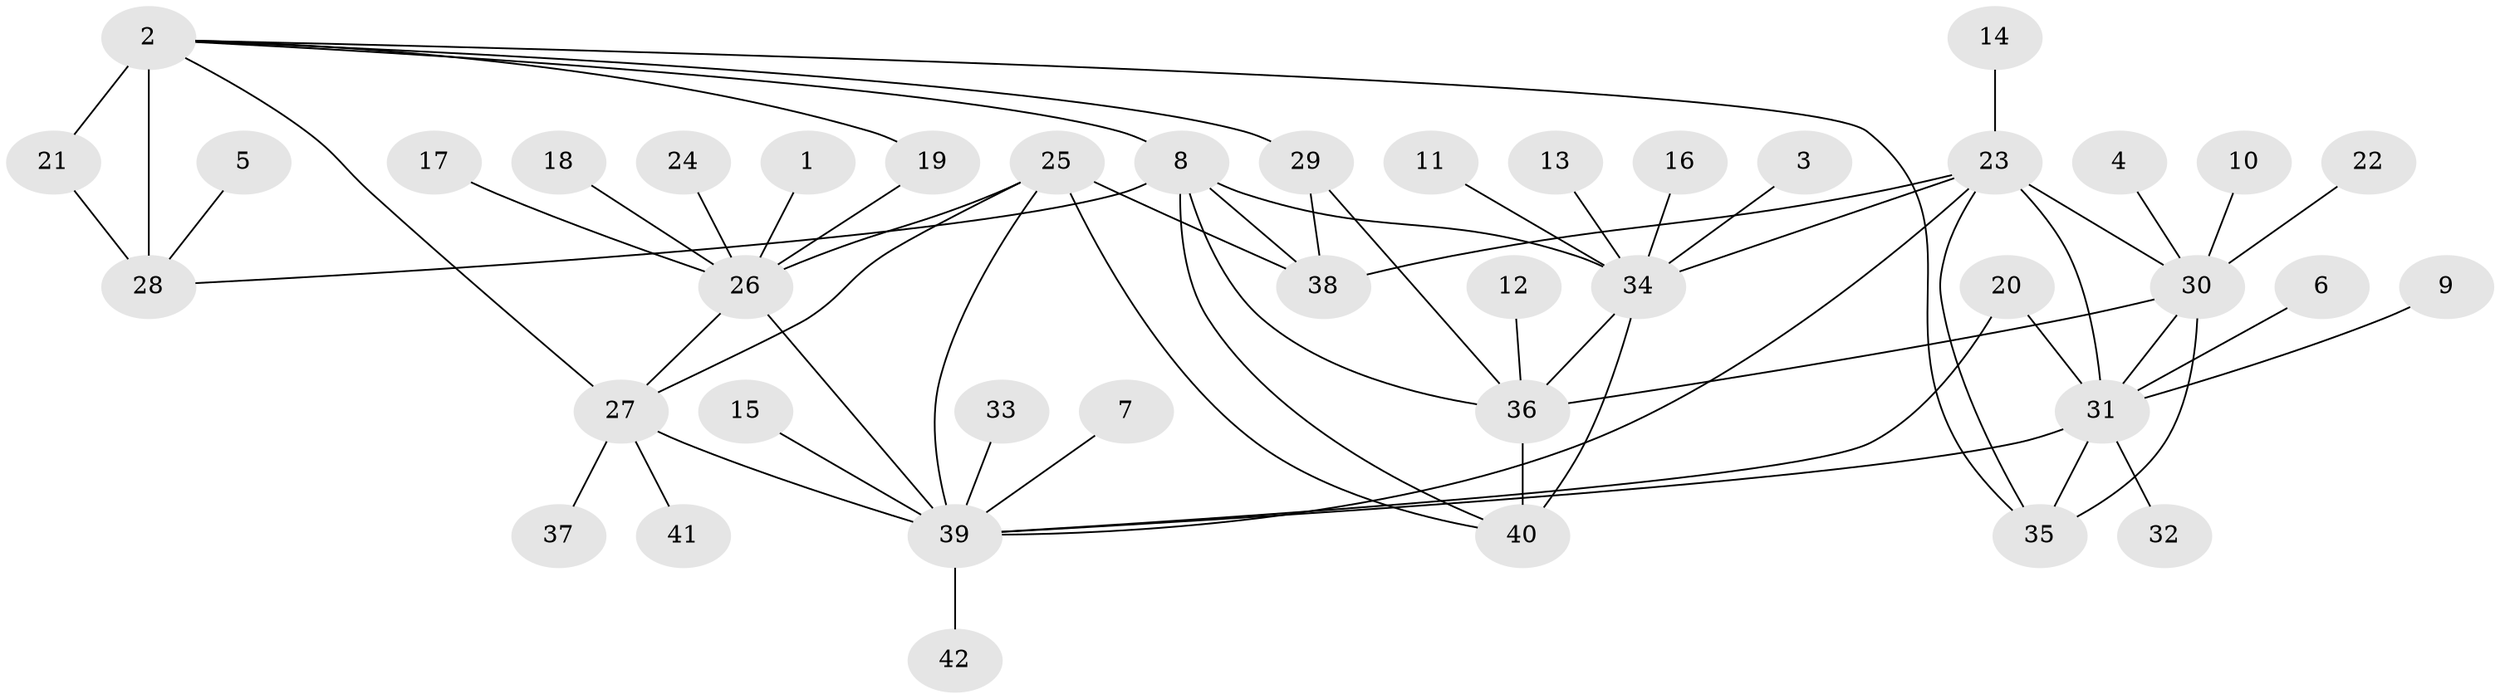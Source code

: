 // original degree distribution, {4: 0.038461538461538464, 9: 0.028846153846153848, 6: 0.038461538461538464, 5: 0.019230769230769232, 8: 0.04807692307692308, 14: 0.009615384615384616, 10: 0.019230769230769232, 7: 0.028846153846153848, 11: 0.019230769230769232, 1: 0.5384615384615384, 2: 0.19230769230769232, 3: 0.019230769230769232}
// Generated by graph-tools (version 1.1) at 2025/37/03/04/25 23:37:44]
// undirected, 42 vertices, 63 edges
graph export_dot {
  node [color=gray90,style=filled];
  1;
  2;
  3;
  4;
  5;
  6;
  7;
  8;
  9;
  10;
  11;
  12;
  13;
  14;
  15;
  16;
  17;
  18;
  19;
  20;
  21;
  22;
  23;
  24;
  25;
  26;
  27;
  28;
  29;
  30;
  31;
  32;
  33;
  34;
  35;
  36;
  37;
  38;
  39;
  40;
  41;
  42;
  1 -- 26 [weight=1.0];
  2 -- 8 [weight=1.0];
  2 -- 19 [weight=1.0];
  2 -- 21 [weight=3.0];
  2 -- 27 [weight=1.0];
  2 -- 28 [weight=3.0];
  2 -- 29 [weight=1.0];
  2 -- 35 [weight=1.0];
  3 -- 34 [weight=1.0];
  4 -- 30 [weight=1.0];
  5 -- 28 [weight=1.0];
  6 -- 31 [weight=1.0];
  7 -- 39 [weight=1.0];
  8 -- 28 [weight=1.0];
  8 -- 34 [weight=2.0];
  8 -- 36 [weight=1.0];
  8 -- 38 [weight=1.0];
  8 -- 40 [weight=1.0];
  9 -- 31 [weight=1.0];
  10 -- 30 [weight=1.0];
  11 -- 34 [weight=1.0];
  12 -- 36 [weight=1.0];
  13 -- 34 [weight=1.0];
  14 -- 23 [weight=1.0];
  15 -- 39 [weight=1.0];
  16 -- 34 [weight=1.0];
  17 -- 26 [weight=1.0];
  18 -- 26 [weight=1.0];
  19 -- 26 [weight=1.0];
  20 -- 31 [weight=1.0];
  20 -- 39 [weight=1.0];
  21 -- 28 [weight=1.0];
  22 -- 30 [weight=1.0];
  23 -- 30 [weight=1.0];
  23 -- 31 [weight=2.0];
  23 -- 34 [weight=1.0];
  23 -- 35 [weight=1.0];
  23 -- 38 [weight=2.0];
  23 -- 39 [weight=2.0];
  24 -- 26 [weight=1.0];
  25 -- 26 [weight=2.0];
  25 -- 27 [weight=1.0];
  25 -- 38 [weight=1.0];
  25 -- 39 [weight=1.0];
  25 -- 40 [weight=1.0];
  26 -- 27 [weight=2.0];
  26 -- 39 [weight=3.0];
  27 -- 37 [weight=1.0];
  27 -- 39 [weight=1.0];
  27 -- 41 [weight=1.0];
  29 -- 36 [weight=1.0];
  29 -- 38 [weight=4.0];
  30 -- 31 [weight=2.0];
  30 -- 35 [weight=1.0];
  30 -- 36 [weight=1.0];
  31 -- 32 [weight=1.0];
  31 -- 35 [weight=2.0];
  31 -- 39 [weight=1.0];
  33 -- 39 [weight=1.0];
  34 -- 36 [weight=2.0];
  34 -- 40 [weight=2.0];
  36 -- 40 [weight=1.0];
  39 -- 42 [weight=1.0];
}
